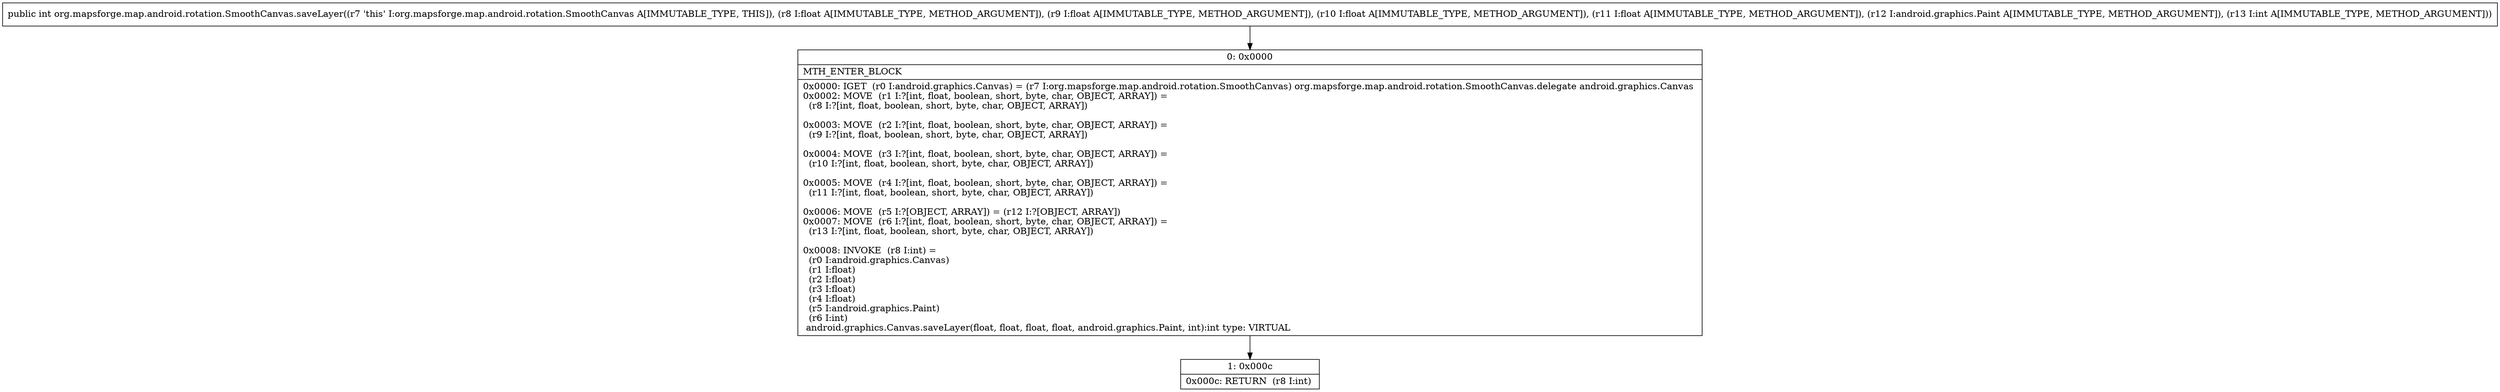 digraph "CFG fororg.mapsforge.map.android.rotation.SmoothCanvas.saveLayer(FFFFLandroid\/graphics\/Paint;I)I" {
Node_0 [shape=record,label="{0\:\ 0x0000|MTH_ENTER_BLOCK\l|0x0000: IGET  (r0 I:android.graphics.Canvas) = (r7 I:org.mapsforge.map.android.rotation.SmoothCanvas) org.mapsforge.map.android.rotation.SmoothCanvas.delegate android.graphics.Canvas \l0x0002: MOVE  (r1 I:?[int, float, boolean, short, byte, char, OBJECT, ARRAY]) = \l  (r8 I:?[int, float, boolean, short, byte, char, OBJECT, ARRAY])\l \l0x0003: MOVE  (r2 I:?[int, float, boolean, short, byte, char, OBJECT, ARRAY]) = \l  (r9 I:?[int, float, boolean, short, byte, char, OBJECT, ARRAY])\l \l0x0004: MOVE  (r3 I:?[int, float, boolean, short, byte, char, OBJECT, ARRAY]) = \l  (r10 I:?[int, float, boolean, short, byte, char, OBJECT, ARRAY])\l \l0x0005: MOVE  (r4 I:?[int, float, boolean, short, byte, char, OBJECT, ARRAY]) = \l  (r11 I:?[int, float, boolean, short, byte, char, OBJECT, ARRAY])\l \l0x0006: MOVE  (r5 I:?[OBJECT, ARRAY]) = (r12 I:?[OBJECT, ARRAY]) \l0x0007: MOVE  (r6 I:?[int, float, boolean, short, byte, char, OBJECT, ARRAY]) = \l  (r13 I:?[int, float, boolean, short, byte, char, OBJECT, ARRAY])\l \l0x0008: INVOKE  (r8 I:int) = \l  (r0 I:android.graphics.Canvas)\l  (r1 I:float)\l  (r2 I:float)\l  (r3 I:float)\l  (r4 I:float)\l  (r5 I:android.graphics.Paint)\l  (r6 I:int)\l android.graphics.Canvas.saveLayer(float, float, float, float, android.graphics.Paint, int):int type: VIRTUAL \l}"];
Node_1 [shape=record,label="{1\:\ 0x000c|0x000c: RETURN  (r8 I:int) \l}"];
MethodNode[shape=record,label="{public int org.mapsforge.map.android.rotation.SmoothCanvas.saveLayer((r7 'this' I:org.mapsforge.map.android.rotation.SmoothCanvas A[IMMUTABLE_TYPE, THIS]), (r8 I:float A[IMMUTABLE_TYPE, METHOD_ARGUMENT]), (r9 I:float A[IMMUTABLE_TYPE, METHOD_ARGUMENT]), (r10 I:float A[IMMUTABLE_TYPE, METHOD_ARGUMENT]), (r11 I:float A[IMMUTABLE_TYPE, METHOD_ARGUMENT]), (r12 I:android.graphics.Paint A[IMMUTABLE_TYPE, METHOD_ARGUMENT]), (r13 I:int A[IMMUTABLE_TYPE, METHOD_ARGUMENT])) }"];
MethodNode -> Node_0;
Node_0 -> Node_1;
}

